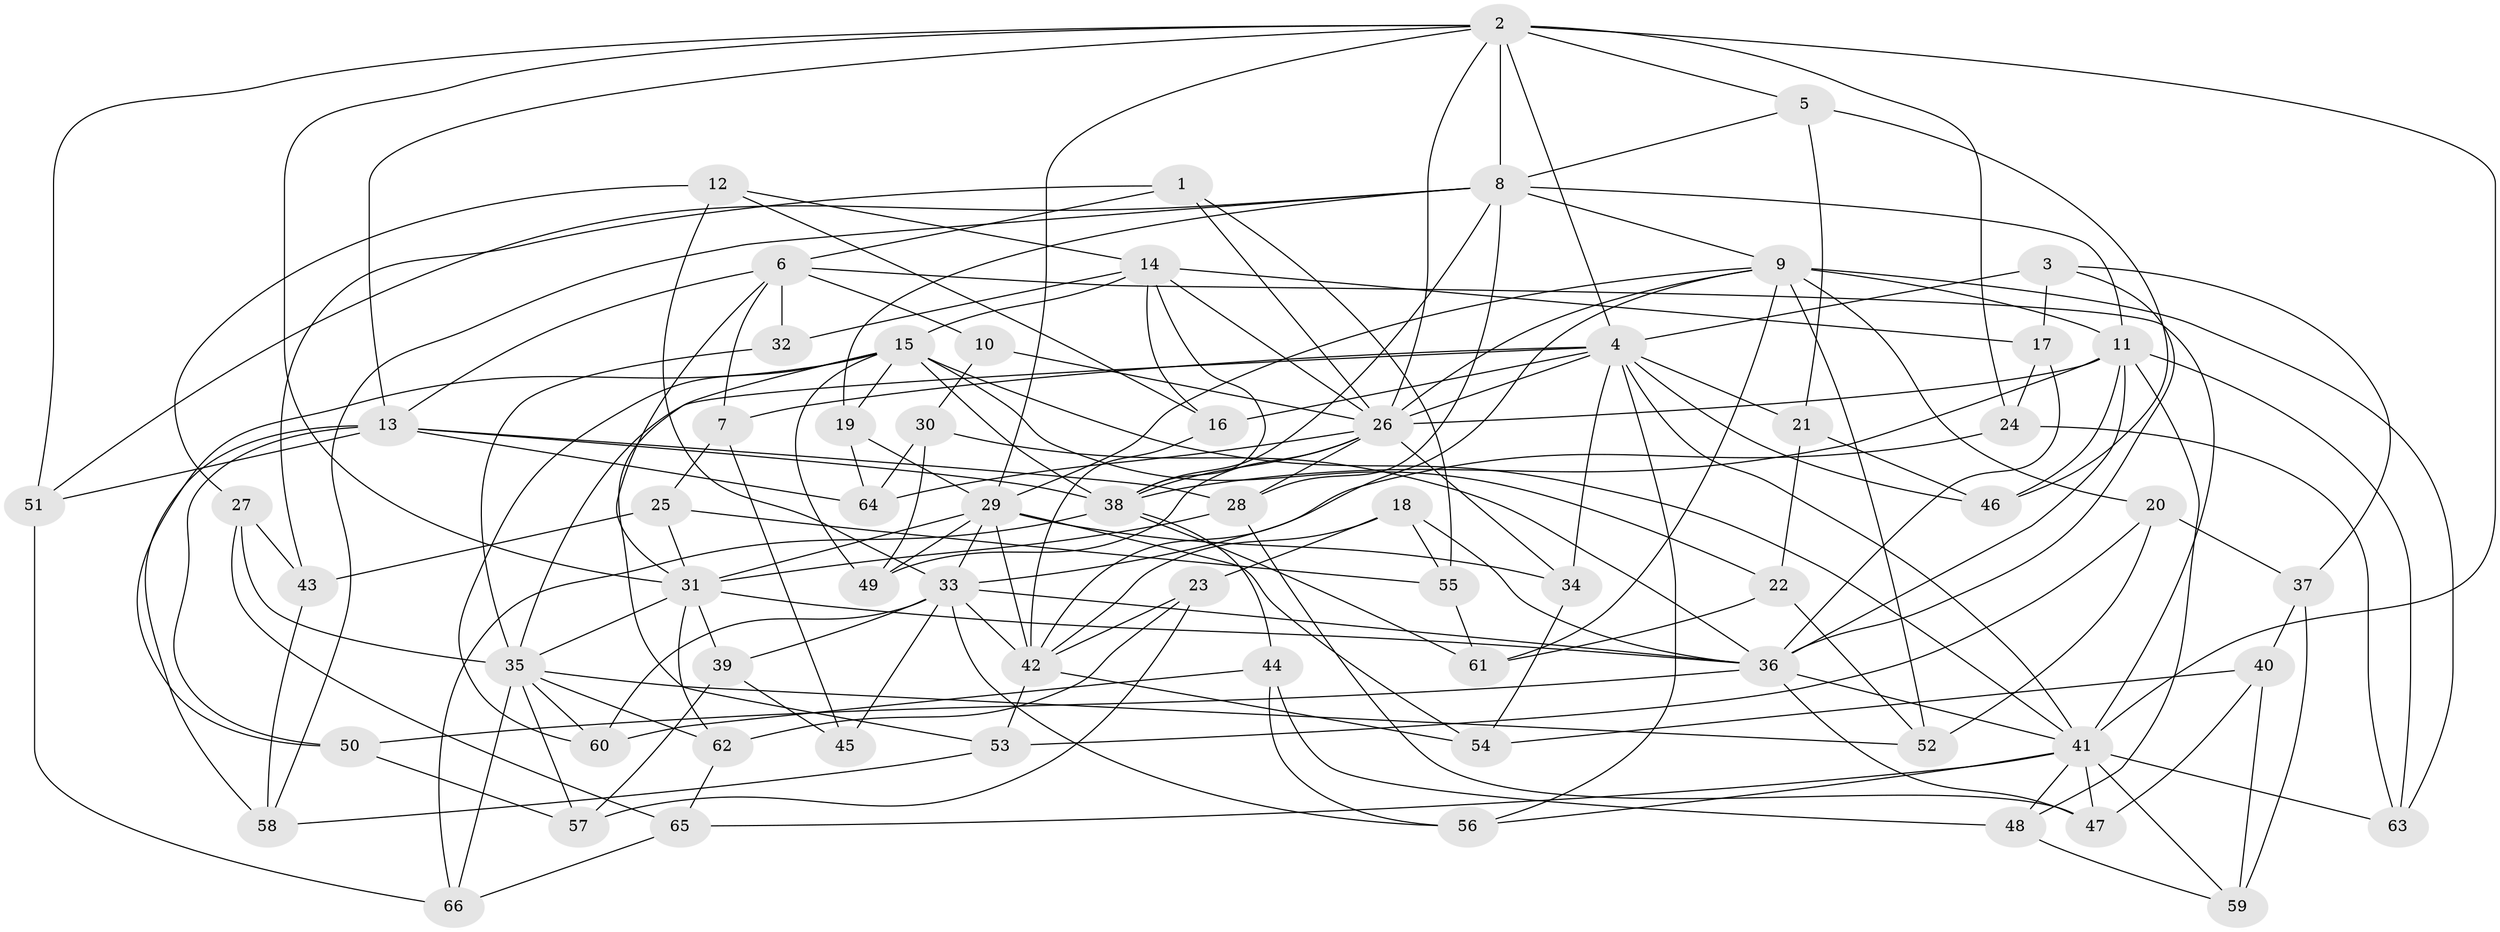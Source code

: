 // original degree distribution, {4: 1.0}
// Generated by graph-tools (version 1.1) at 2025/38/03/09/25 02:38:12]
// undirected, 66 vertices, 177 edges
graph export_dot {
graph [start="1"]
  node [color=gray90,style=filled];
  1;
  2;
  3;
  4;
  5;
  6;
  7;
  8;
  9;
  10;
  11;
  12;
  13;
  14;
  15;
  16;
  17;
  18;
  19;
  20;
  21;
  22;
  23;
  24;
  25;
  26;
  27;
  28;
  29;
  30;
  31;
  32;
  33;
  34;
  35;
  36;
  37;
  38;
  39;
  40;
  41;
  42;
  43;
  44;
  45;
  46;
  47;
  48;
  49;
  50;
  51;
  52;
  53;
  54;
  55;
  56;
  57;
  58;
  59;
  60;
  61;
  62;
  63;
  64;
  65;
  66;
  1 -- 6 [weight=1.0];
  1 -- 26 [weight=1.0];
  1 -- 43 [weight=1.0];
  1 -- 55 [weight=1.0];
  2 -- 4 [weight=1.0];
  2 -- 5 [weight=1.0];
  2 -- 8 [weight=2.0];
  2 -- 13 [weight=1.0];
  2 -- 24 [weight=1.0];
  2 -- 26 [weight=1.0];
  2 -- 29 [weight=1.0];
  2 -- 31 [weight=1.0];
  2 -- 41 [weight=2.0];
  2 -- 51 [weight=1.0];
  3 -- 4 [weight=1.0];
  3 -- 17 [weight=1.0];
  3 -- 36 [weight=1.0];
  3 -- 37 [weight=1.0];
  4 -- 7 [weight=1.0];
  4 -- 16 [weight=1.0];
  4 -- 21 [weight=1.0];
  4 -- 26 [weight=1.0];
  4 -- 34 [weight=1.0];
  4 -- 35 [weight=2.0];
  4 -- 41 [weight=1.0];
  4 -- 46 [weight=1.0];
  4 -- 56 [weight=1.0];
  5 -- 8 [weight=1.0];
  5 -- 21 [weight=1.0];
  5 -- 46 [weight=1.0];
  6 -- 7 [weight=1.0];
  6 -- 10 [weight=2.0];
  6 -- 13 [weight=2.0];
  6 -- 31 [weight=1.0];
  6 -- 32 [weight=2.0];
  6 -- 41 [weight=1.0];
  7 -- 25 [weight=1.0];
  7 -- 45 [weight=1.0];
  8 -- 9 [weight=1.0];
  8 -- 11 [weight=1.0];
  8 -- 19 [weight=1.0];
  8 -- 28 [weight=1.0];
  8 -- 38 [weight=1.0];
  8 -- 51 [weight=1.0];
  8 -- 58 [weight=1.0];
  9 -- 11 [weight=3.0];
  9 -- 20 [weight=1.0];
  9 -- 26 [weight=1.0];
  9 -- 29 [weight=2.0];
  9 -- 42 [weight=1.0];
  9 -- 52 [weight=1.0];
  9 -- 61 [weight=1.0];
  9 -- 63 [weight=1.0];
  10 -- 26 [weight=1.0];
  10 -- 30 [weight=1.0];
  11 -- 26 [weight=1.0];
  11 -- 36 [weight=1.0];
  11 -- 38 [weight=1.0];
  11 -- 46 [weight=1.0];
  11 -- 48 [weight=1.0];
  11 -- 63 [weight=1.0];
  12 -- 14 [weight=1.0];
  12 -- 16 [weight=1.0];
  12 -- 27 [weight=1.0];
  12 -- 33 [weight=1.0];
  13 -- 28 [weight=1.0];
  13 -- 38 [weight=2.0];
  13 -- 50 [weight=1.0];
  13 -- 51 [weight=1.0];
  13 -- 58 [weight=1.0];
  13 -- 64 [weight=1.0];
  14 -- 15 [weight=2.0];
  14 -- 16 [weight=1.0];
  14 -- 17 [weight=1.0];
  14 -- 26 [weight=1.0];
  14 -- 32 [weight=1.0];
  14 -- 38 [weight=1.0];
  15 -- 19 [weight=1.0];
  15 -- 22 [weight=1.0];
  15 -- 38 [weight=1.0];
  15 -- 41 [weight=1.0];
  15 -- 49 [weight=1.0];
  15 -- 50 [weight=1.0];
  15 -- 53 [weight=1.0];
  15 -- 60 [weight=1.0];
  16 -- 42 [weight=1.0];
  17 -- 24 [weight=1.0];
  17 -- 36 [weight=1.0];
  18 -- 23 [weight=1.0];
  18 -- 36 [weight=1.0];
  18 -- 42 [weight=1.0];
  18 -- 55 [weight=1.0];
  19 -- 29 [weight=1.0];
  19 -- 64 [weight=1.0];
  20 -- 37 [weight=1.0];
  20 -- 52 [weight=1.0];
  20 -- 53 [weight=1.0];
  21 -- 22 [weight=1.0];
  21 -- 46 [weight=1.0];
  22 -- 52 [weight=1.0];
  22 -- 61 [weight=1.0];
  23 -- 42 [weight=1.0];
  23 -- 57 [weight=1.0];
  23 -- 62 [weight=1.0];
  24 -- 33 [weight=1.0];
  24 -- 63 [weight=1.0];
  25 -- 31 [weight=1.0];
  25 -- 43 [weight=1.0];
  25 -- 55 [weight=1.0];
  26 -- 28 [weight=1.0];
  26 -- 34 [weight=1.0];
  26 -- 38 [weight=1.0];
  26 -- 49 [weight=1.0];
  26 -- 64 [weight=1.0];
  27 -- 35 [weight=1.0];
  27 -- 43 [weight=1.0];
  27 -- 65 [weight=1.0];
  28 -- 31 [weight=2.0];
  28 -- 47 [weight=1.0];
  29 -- 31 [weight=1.0];
  29 -- 33 [weight=1.0];
  29 -- 34 [weight=1.0];
  29 -- 42 [weight=3.0];
  29 -- 49 [weight=1.0];
  29 -- 54 [weight=1.0];
  30 -- 36 [weight=1.0];
  30 -- 49 [weight=1.0];
  30 -- 64 [weight=1.0];
  31 -- 35 [weight=1.0];
  31 -- 36 [weight=1.0];
  31 -- 39 [weight=1.0];
  31 -- 62 [weight=1.0];
  32 -- 35 [weight=1.0];
  33 -- 36 [weight=1.0];
  33 -- 39 [weight=1.0];
  33 -- 42 [weight=1.0];
  33 -- 45 [weight=2.0];
  33 -- 56 [weight=1.0];
  33 -- 60 [weight=1.0];
  34 -- 54 [weight=1.0];
  35 -- 52 [weight=1.0];
  35 -- 57 [weight=1.0];
  35 -- 60 [weight=1.0];
  35 -- 62 [weight=1.0];
  35 -- 66 [weight=1.0];
  36 -- 41 [weight=1.0];
  36 -- 47 [weight=1.0];
  36 -- 50 [weight=1.0];
  37 -- 40 [weight=1.0];
  37 -- 59 [weight=1.0];
  38 -- 44 [weight=1.0];
  38 -- 61 [weight=1.0];
  38 -- 66 [weight=1.0];
  39 -- 45 [weight=1.0];
  39 -- 57 [weight=1.0];
  40 -- 47 [weight=1.0];
  40 -- 54 [weight=1.0];
  40 -- 59 [weight=1.0];
  41 -- 47 [weight=1.0];
  41 -- 48 [weight=1.0];
  41 -- 56 [weight=1.0];
  41 -- 59 [weight=1.0];
  41 -- 63 [weight=1.0];
  41 -- 65 [weight=1.0];
  42 -- 53 [weight=1.0];
  42 -- 54 [weight=1.0];
  43 -- 58 [weight=1.0];
  44 -- 48 [weight=1.0];
  44 -- 56 [weight=1.0];
  44 -- 60 [weight=1.0];
  48 -- 59 [weight=1.0];
  50 -- 57 [weight=1.0];
  51 -- 66 [weight=1.0];
  53 -- 58 [weight=1.0];
  55 -- 61 [weight=1.0];
  62 -- 65 [weight=1.0];
  65 -- 66 [weight=1.0];
}
